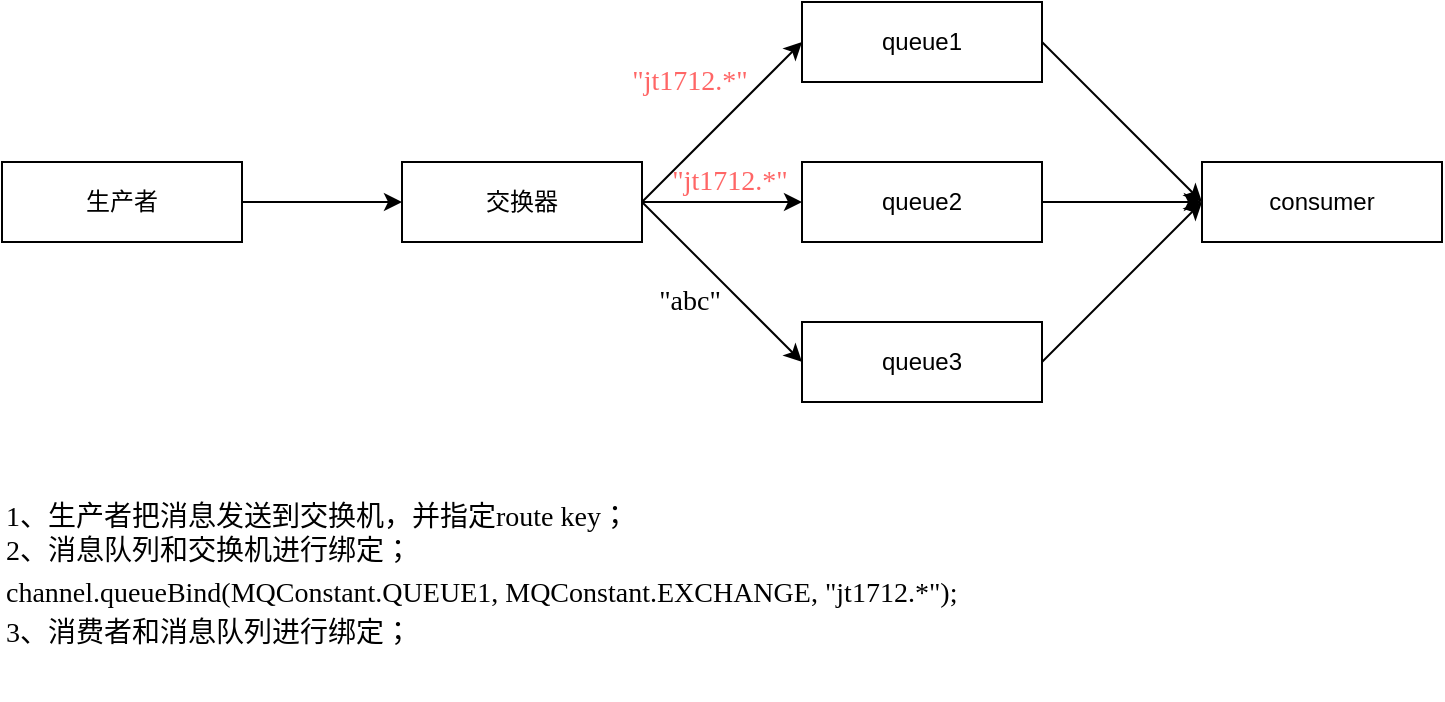 <mxfile version="11.1.4" type="github"><diagram id="0zPgFPxIKntVMMENad99" name="第 1 页"><mxGraphModel dx="1550" dy="838" grid="1" gridSize="10" guides="1" tooltips="1" connect="1" arrows="1" fold="1" page="1" pageScale="1" pageWidth="1169" pageHeight="1654" math="0" shadow="0"><root><mxCell id="0"/><mxCell id="1" parent="0"/><mxCell id="qAAlLq4TsnfeZm3APSEg-1" value="生产者" style="rounded=0;whiteSpace=wrap;html=1;" vertex="1" parent="1"><mxGeometry x="240" y="400" width="120" height="40" as="geometry"/></mxCell><mxCell id="qAAlLq4TsnfeZm3APSEg-2" value="交换器" style="rounded=0;whiteSpace=wrap;html=1;" vertex="1" parent="1"><mxGeometry x="440" y="400" width="120" height="40" as="geometry"/></mxCell><mxCell id="qAAlLq4TsnfeZm3APSEg-3" value="queue1" style="rounded=0;whiteSpace=wrap;html=1;" vertex="1" parent="1"><mxGeometry x="640" y="320" width="120" height="40" as="geometry"/></mxCell><mxCell id="qAAlLq4TsnfeZm3APSEg-4" value="queue3" style="rounded=0;whiteSpace=wrap;html=1;" vertex="1" parent="1"><mxGeometry x="640" y="480" width="120" height="40" as="geometry"/></mxCell><mxCell id="qAAlLq4TsnfeZm3APSEg-5" value="consumer" style="rounded=0;whiteSpace=wrap;html=1;" vertex="1" parent="1"><mxGeometry x="840" y="400" width="120" height="40" as="geometry"/></mxCell><mxCell id="qAAlLq4TsnfeZm3APSEg-8" value="" style="endArrow=classic;html=1;entryX=0;entryY=0.5;entryDx=0;entryDy=0;" edge="1" parent="1" target="qAAlLq4TsnfeZm3APSEg-2"><mxGeometry width="50" height="50" relative="1" as="geometry"><mxPoint x="360" y="420" as="sourcePoint"/><mxPoint x="410" y="370" as="targetPoint"/></mxGeometry></mxCell><mxCell id="qAAlLq4TsnfeZm3APSEg-9" value="" style="endArrow=classic;html=1;entryX=0;entryY=0.5;entryDx=0;entryDy=0;" edge="1" parent="1" target="qAAlLq4TsnfeZm3APSEg-3"><mxGeometry width="50" height="50" relative="1" as="geometry"><mxPoint x="560" y="420" as="sourcePoint"/><mxPoint x="610" y="370" as="targetPoint"/></mxGeometry></mxCell><mxCell id="qAAlLq4TsnfeZm3APSEg-10" value="" style="endArrow=classic;html=1;entryX=0;entryY=0.5;entryDx=0;entryDy=0;exitX=1;exitY=0.5;exitDx=0;exitDy=0;" edge="1" parent="1" source="qAAlLq4TsnfeZm3APSEg-2" target="qAAlLq4TsnfeZm3APSEg-4"><mxGeometry width="50" height="50" relative="1" as="geometry"><mxPoint x="560" y="490" as="sourcePoint"/><mxPoint x="610" y="440" as="targetPoint"/></mxGeometry></mxCell><mxCell id="qAAlLq4TsnfeZm3APSEg-11" value="" style="endArrow=classic;html=1;entryX=0;entryY=0.5;entryDx=0;entryDy=0;" edge="1" parent="1" target="qAAlLq4TsnfeZm3APSEg-5"><mxGeometry width="50" height="50" relative="1" as="geometry"><mxPoint x="760" y="340" as="sourcePoint"/><mxPoint x="810" y="290" as="targetPoint"/></mxGeometry></mxCell><mxCell id="qAAlLq4TsnfeZm3APSEg-12" value="" style="endArrow=classic;html=1;entryX=0;entryY=0.5;entryDx=0;entryDy=0;" edge="1" parent="1" target="qAAlLq4TsnfeZm3APSEg-5"><mxGeometry width="50" height="50" relative="1" as="geometry"><mxPoint x="760" y="500" as="sourcePoint"/><mxPoint x="810" y="450" as="targetPoint"/></mxGeometry></mxCell><mxCell id="qAAlLq4TsnfeZm3APSEg-14" value="&lt;div style=&quot;white-space: pre-wrap ; line-height: 1.75 ; font-size: 14px&quot;&gt;&lt;br&gt;&lt;/div&gt;&lt;div style=&quot;white-space: pre-wrap ; line-height: 1.75 ; font-size: 14px&quot;&gt;&lt;br&gt;&lt;/div&gt;&lt;span style=&quot;font-size: 14px ; white-space: pre-wrap&quot;&gt;1、生产者把消息发送到交换机，并指定route key；&lt;br&gt;&lt;/span&gt;&lt;span style=&quot;font-size: 14px ; white-space: pre-wrap&quot;&gt;2、消息队列和交换机进行绑定；&lt;br/&gt;&lt;/span&gt;&lt;div style=&quot;white-space: pre-wrap ; line-height: 1.75 ; font-size: 14px&quot;&gt;channel.queueBind(MQConstant.QUEUE1, MQConstant.EXCHANGE, &quot;jt1712.*&quot;);&lt;/div&gt;&lt;span style=&quot;font-size: 14px ; white-space: pre-wrap&quot;&gt;3、消费者和消息队列进行绑定；&lt;/span&gt;&lt;div style=&quot;white-space: pre-wrap ; line-height: 1.75 ; font-size: 14px&quot;&gt;&lt;br&gt;&lt;/div&gt;" style="text;html=1;strokeColor=none;fillColor=none;align=left;verticalAlign=middle;whiteSpace=wrap;rounded=0;fontFamily=Times New Roman;" vertex="1" parent="1"><mxGeometry x="240" y="530" width="580" height="130" as="geometry"/></mxCell><mxCell id="qAAlLq4TsnfeZm3APSEg-17" value="&lt;span style=&quot;font-size: 14px ; text-align: left ; white-space: pre-wrap&quot;&gt;&quot;jt1712.*&quot;&lt;/span&gt;" style="text;html=1;strokeColor=none;fillColor=none;align=center;verticalAlign=middle;whiteSpace=wrap;rounded=0;fontFamily=Times New Roman;fontColor=#FF6666;" vertex="1" parent="1"><mxGeometry x="564" y="350" width="40" height="20" as="geometry"/></mxCell><mxCell id="qAAlLq4TsnfeZm3APSEg-18" value="&lt;span style=&quot;font-size: 14px ; text-align: left ; white-space: pre-wrap&quot;&gt;&quot;abc&quot;&lt;/span&gt;" style="text;html=1;strokeColor=none;fillColor=none;align=center;verticalAlign=middle;whiteSpace=wrap;rounded=0;fontFamily=Times New Roman;" vertex="1" parent="1"><mxGeometry x="564" y="460" width="40" height="20" as="geometry"/></mxCell><mxCell id="qAAlLq4TsnfeZm3APSEg-19" value="queue2" style="rounded=0;whiteSpace=wrap;html=1;" vertex="1" parent="1"><mxGeometry x="640" y="400" width="120" height="40" as="geometry"/></mxCell><mxCell id="qAAlLq4TsnfeZm3APSEg-20" value="&lt;span style=&quot;font-size: 14px ; text-align: left ; white-space: pre-wrap&quot;&gt;&quot;jt1712.*&quot;&lt;/span&gt;" style="text;html=1;strokeColor=none;fillColor=none;align=center;verticalAlign=middle;whiteSpace=wrap;rounded=0;fontFamily=Times New Roman;fontColor=#FF6666;" vertex="1" parent="1"><mxGeometry x="584" y="400" width="40" height="20" as="geometry"/></mxCell><mxCell id="qAAlLq4TsnfeZm3APSEg-21" value="" style="endArrow=classic;html=1;fontFamily=Times New Roman;entryX=0;entryY=0.5;entryDx=0;entryDy=0;" edge="1" parent="1" target="qAAlLq4TsnfeZm3APSEg-19"><mxGeometry width="50" height="50" relative="1" as="geometry"><mxPoint x="560" y="420" as="sourcePoint"/><mxPoint x="580" y="490" as="targetPoint"/></mxGeometry></mxCell><mxCell id="qAAlLq4TsnfeZm3APSEg-22" value="" style="endArrow=classic;html=1;fontFamily=Times New Roman;fontColor=#FF6666;entryX=0;entryY=0.5;entryDx=0;entryDy=0;" edge="1" parent="1" target="qAAlLq4TsnfeZm3APSEg-5"><mxGeometry width="50" height="50" relative="1" as="geometry"><mxPoint x="760" y="420" as="sourcePoint"/><mxPoint x="810" y="370" as="targetPoint"/></mxGeometry></mxCell></root></mxGraphModel></diagram></mxfile>